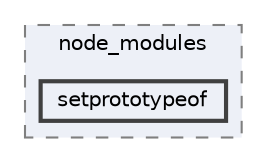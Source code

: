 digraph "pkiclassroomrescheduler/src/main/frontend/node_modules/setprototypeof"
{
 // LATEX_PDF_SIZE
  bgcolor="transparent";
  edge [fontname=Helvetica,fontsize=10,labelfontname=Helvetica,labelfontsize=10];
  node [fontname=Helvetica,fontsize=10,shape=box,height=0.2,width=0.4];
  compound=true
  subgraph clusterdir_72953eda66ccb3a2722c28e1c3e6c23b {
    graph [ bgcolor="#edf0f7", pencolor="grey50", label="node_modules", fontname=Helvetica,fontsize=10 style="filled,dashed", URL="dir_72953eda66ccb3a2722c28e1c3e6c23b.html",tooltip=""]
  dir_2b00bc123ad01c1df4f6f724ef992061 [label="setprototypeof", fillcolor="#edf0f7", color="grey25", style="filled,bold", URL="dir_2b00bc123ad01c1df4f6f724ef992061.html",tooltip=""];
  }
}

